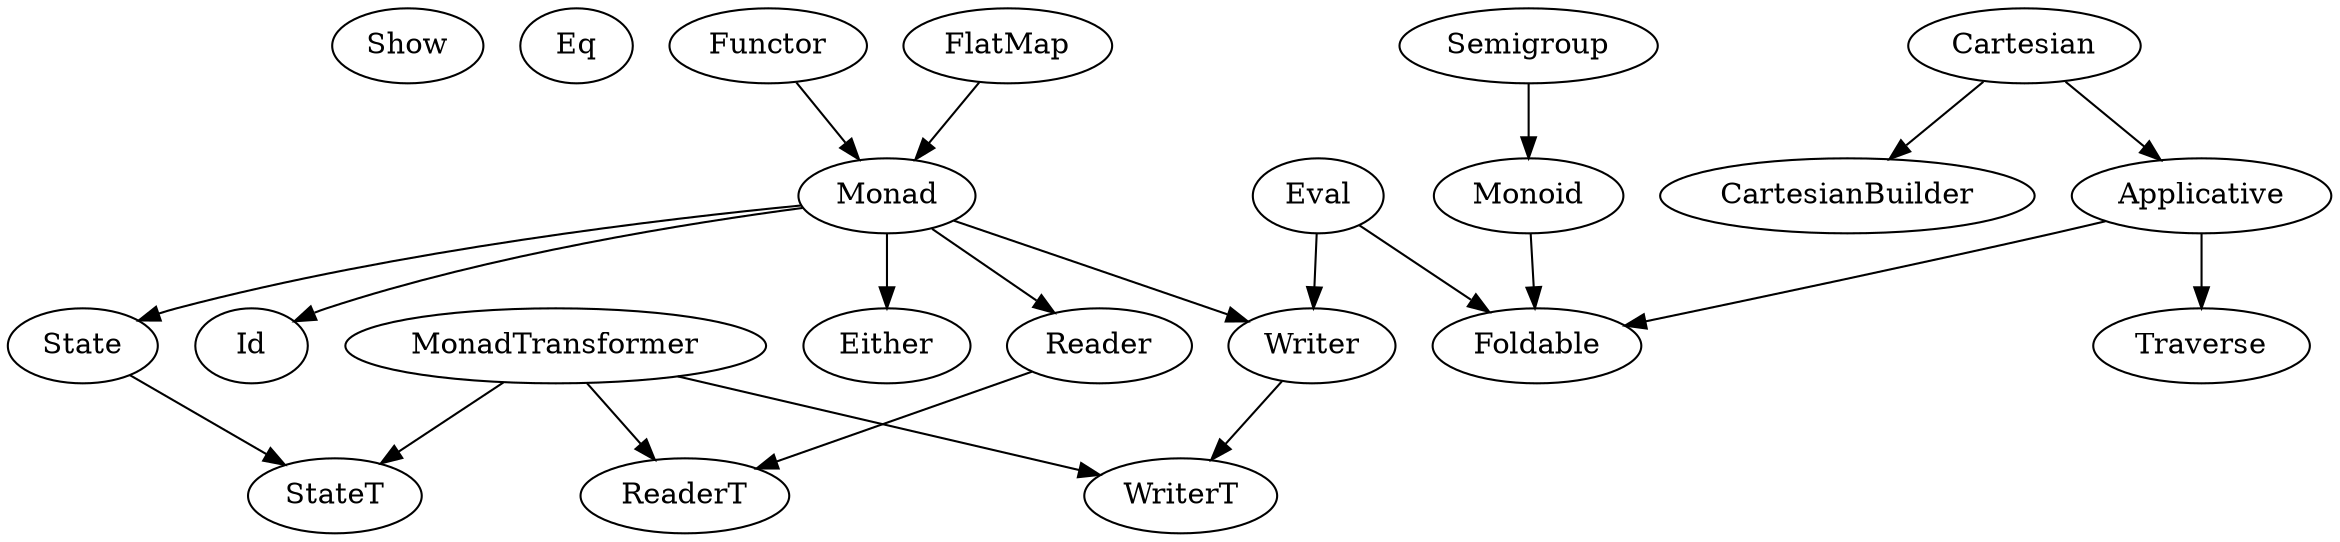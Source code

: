 digraph G {

  Show;
  Eq;

  // --------------------

  Monoid;

  Semigroup -> Monoid;

  // --------------------

  Eval;

  // --------------------

  Foldable;

  Eval        -> Foldable;
  Monoid      -> Foldable;
  Applicative -> Foldable;

  // --------------------

  Monad;

  Functor -> Monad;
  FlatMap -> Monad;

  Monad -> Id;
  Monad -> Either;
  Monad -> Reader;
  Monad -> Writer;
  Monad -> State;

  Eval -> Writer;

  // --------------------

  MonadTransformer;

  MonadTransformer -> ReaderT;
  MonadTransformer -> WriterT;
  MonadTransformer -> StateT;

  Reader -> ReaderT;
  Writer -> WriterT;
  State  -> StateT;

  // --------------------

  Applicative;
  Cartesian;
  Traverse;

  Cartesian -> Applicative;
  Cartesian -> CartesianBuilder;
  Applicative -> Traverse;

}

